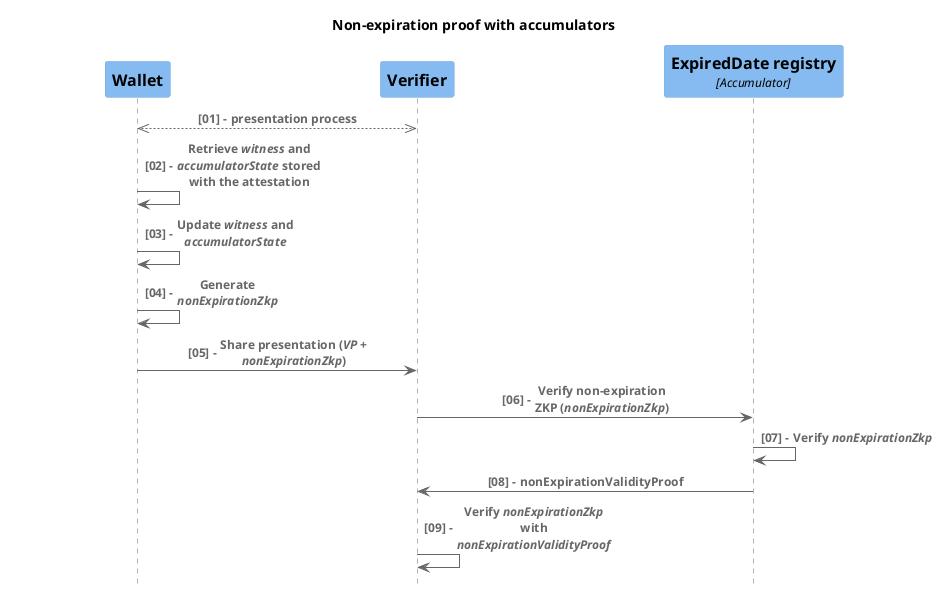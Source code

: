 @startuml 1/accumulator-expiration
title Non-expiration proof with accumulators

skinparam ParticipantPadding 100

!include <c4/C4_Context.puml>
!include <c4/C4_Container.puml>
!include <c4/C4_Component.puml>
!include <c4/C4_Dynamic.puml>
!include <c4/C4_Sequence.puml>

HIDE_STEREOTYPE()
autonumber "<b>[00] - "

Component(wallet, "Wallet")
Component(verifier, "Verifier")
Component(registry, "ExpiredDate registry", "Accumulator")

BiRel(wallet, verifier, "presentation process")
Rel(wallet, wallet, "Retrieve //witness// and //accumulatorState// stored with the attestation")
Rel(wallet, wallet, "Update //witness// and //accumulatorState//")
Rel(wallet, wallet, "Generate //nonExpirationZkp//")
Rel(wallet, verifier, "Share presentation (//VP// + //nonExpirationZkp//)")
Rel(verifier, registry, "Verify non-expiration ZKP (//nonExpirationZkp//)")
Rel(registry, registry, "Verify //nonExpirationZkp//")
Rel(registry, verifier, "nonExpirationValidityProof")
Rel(verifier, verifier, "Verify //nonExpirationZkp// with //nonExpirationValidityProof//")

@enduml